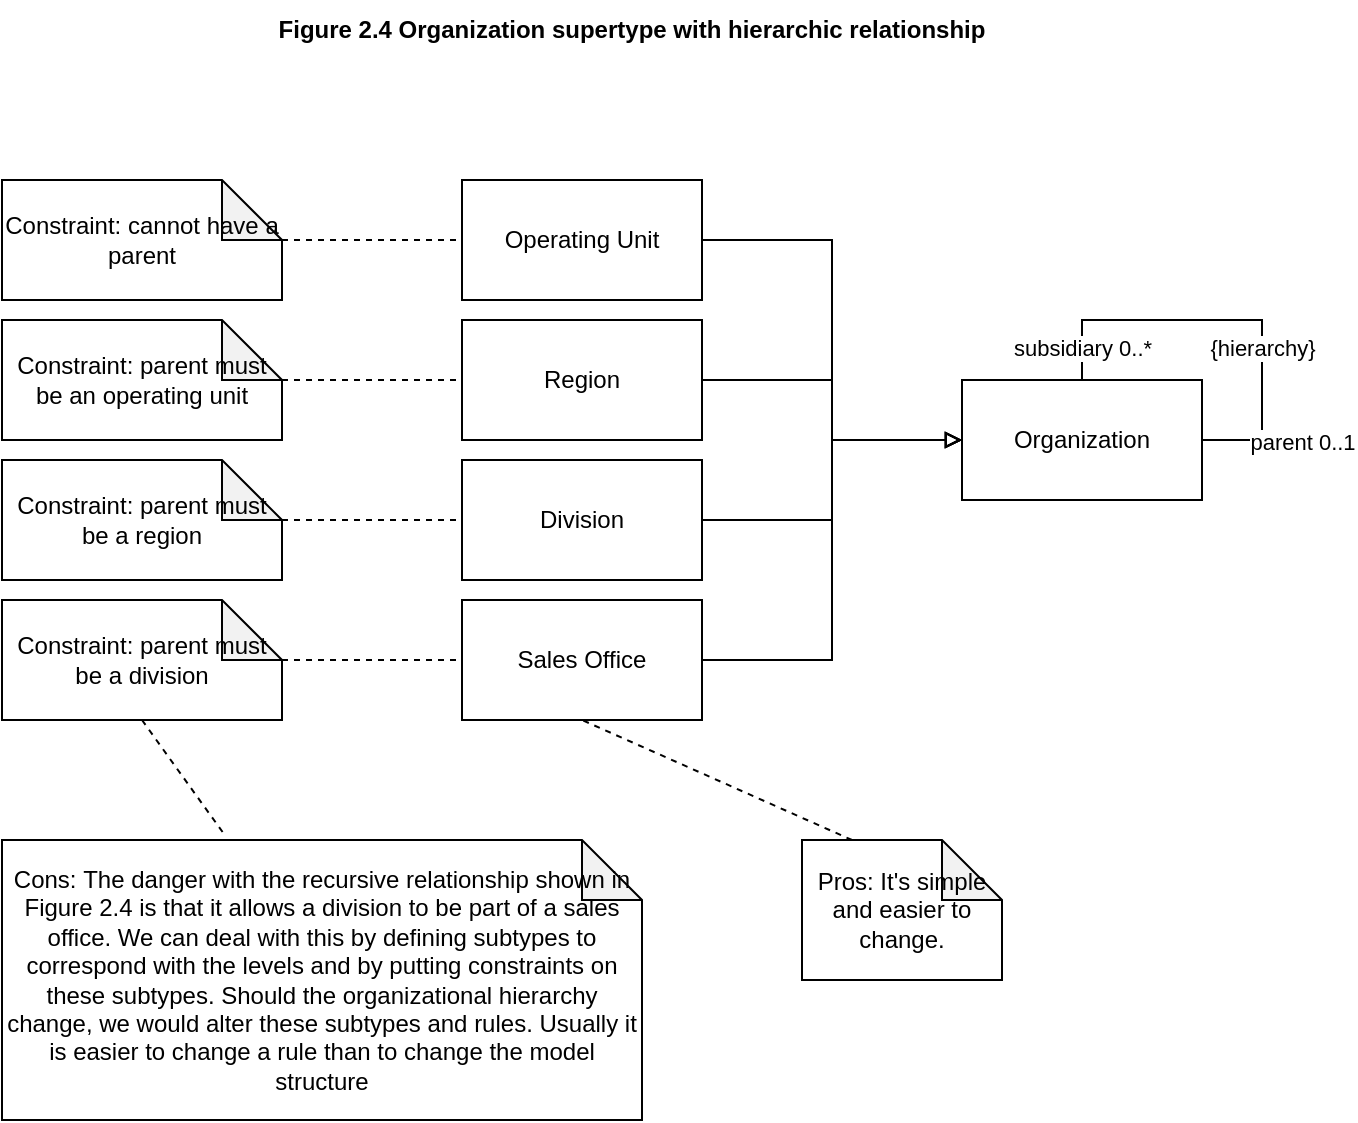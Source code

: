 <mxfile version="20.2.8" type="device"><diagram id="9qcoIvDkOtP1Ot1AUUI5" name="Page-1"><mxGraphModel dx="1426" dy="852" grid="1" gridSize="10" guides="1" tooltips="1" connect="1" arrows="1" fold="1" page="1" pageScale="1" pageWidth="850" pageHeight="1100" math="0" shadow="0"><root><mxCell id="0"/><mxCell id="1" parent="0"/><mxCell id="v0To5dQC1nnuXEylRbWz-1" value="Organization" style="rounded=0;whiteSpace=wrap;html=1;" parent="1" vertex="1"><mxGeometry x="590" y="270" width="120" height="60" as="geometry"/></mxCell><mxCell id="v0To5dQC1nnuXEylRbWz-3" style="edgeStyle=orthogonalEdgeStyle;rounded=0;orthogonalLoop=1;jettySize=auto;html=1;endArrow=none;endFill=0;" parent="1" source="v0To5dQC1nnuXEylRbWz-1" target="v0To5dQC1nnuXEylRbWz-1" edge="1"><mxGeometry relative="1" as="geometry"><Array as="points"><mxPoint x="650" y="240"/><mxPoint x="740" y="240"/><mxPoint x="740" y="300"/></Array></mxGeometry></mxCell><mxCell id="v0To5dQC1nnuXEylRbWz-4" value="subsidiary 0..*" style="edgeLabel;html=1;align=center;verticalAlign=middle;resizable=0;points=[];" parent="v0To5dQC1nnuXEylRbWz-3" vertex="1" connectable="0"><mxGeometry x="-0.841" relative="1" as="geometry"><mxPoint as="offset"/></mxGeometry></mxCell><mxCell id="v0To5dQC1nnuXEylRbWz-5" value="parent 0..1" style="edgeLabel;html=1;align=center;verticalAlign=middle;resizable=0;points=[];" parent="v0To5dQC1nnuXEylRbWz-3" vertex="1" connectable="0"><mxGeometry x="0.837" y="1" relative="1" as="geometry"><mxPoint x="33" as="offset"/></mxGeometry></mxCell><mxCell id="v0To5dQC1nnuXEylRbWz-6" value="{hierarchy}" style="edgeLabel;html=1;align=center;verticalAlign=middle;resizable=0;points=[];" parent="v0To5dQC1nnuXEylRbWz-3" vertex="1" connectable="0"><mxGeometry x="0.273" relative="1" as="geometry"><mxPoint as="offset"/></mxGeometry></mxCell><mxCell id="v0To5dQC1nnuXEylRbWz-7" value="" style="edgeStyle=elbowEdgeStyle;elbow=horizontal;endArrow=block;html=1;rounded=0;entryX=0;entryY=0.5;entryDx=0;entryDy=0;endFill=0;exitX=1;exitY=0.5;exitDx=0;exitDy=0;" parent="1" source="v0To5dQC1nnuXEylRbWz-9" target="v0To5dQC1nnuXEylRbWz-1" edge="1"><mxGeometry width="50" height="50" relative="1" as="geometry"><mxPoint x="470" y="340" as="sourcePoint"/><mxPoint x="520" y="290" as="targetPoint"/></mxGeometry></mxCell><mxCell id="v0To5dQC1nnuXEylRbWz-8" value="Region" style="rounded=0;whiteSpace=wrap;html=1;" parent="1" vertex="1"><mxGeometry x="340" y="240" width="120" height="60" as="geometry"/></mxCell><mxCell id="v0To5dQC1nnuXEylRbWz-9" value="Operating Unit" style="rounded=0;whiteSpace=wrap;html=1;" parent="1" vertex="1"><mxGeometry x="340" y="170" width="120" height="60" as="geometry"/></mxCell><mxCell id="v0To5dQC1nnuXEylRbWz-10" value="Division" style="rounded=0;whiteSpace=wrap;html=1;" parent="1" vertex="1"><mxGeometry x="340" y="310" width="120" height="60" as="geometry"/></mxCell><mxCell id="v0To5dQC1nnuXEylRbWz-11" value="Sales Office" style="rounded=0;whiteSpace=wrap;html=1;" parent="1" vertex="1"><mxGeometry x="340" y="380" width="120" height="60" as="geometry"/></mxCell><mxCell id="v0To5dQC1nnuXEylRbWz-12" value="" style="edgeStyle=elbowEdgeStyle;elbow=horizontal;endArrow=block;html=1;rounded=0;exitX=1;exitY=0.5;exitDx=0;exitDy=0;endFill=0;" parent="1" source="v0To5dQC1nnuXEylRbWz-8" edge="1"><mxGeometry width="50" height="50" relative="1" as="geometry"><mxPoint x="480" y="410" as="sourcePoint"/><mxPoint x="590" y="300" as="targetPoint"/><Array as="points"/></mxGeometry></mxCell><mxCell id="v0To5dQC1nnuXEylRbWz-13" value="" style="edgeStyle=elbowEdgeStyle;elbow=horizontal;endArrow=block;html=1;rounded=0;entryX=0;entryY=0.5;entryDx=0;entryDy=0;exitX=1;exitY=0.5;exitDx=0;exitDy=0;endFill=0;" parent="1" source="v0To5dQC1nnuXEylRbWz-10" target="v0To5dQC1nnuXEylRbWz-1" edge="1"><mxGeometry width="50" height="50" relative="1" as="geometry"><mxPoint x="510" y="430" as="sourcePoint"/><mxPoint x="560" y="380" as="targetPoint"/></mxGeometry></mxCell><mxCell id="v0To5dQC1nnuXEylRbWz-14" value="" style="edgeStyle=elbowEdgeStyle;elbow=horizontal;endArrow=block;html=1;rounded=0;endFill=0;" parent="1" source="v0To5dQC1nnuXEylRbWz-11" edge="1"><mxGeometry width="50" height="50" relative="1" as="geometry"><mxPoint x="530" y="350" as="sourcePoint"/><mxPoint x="590" y="300" as="targetPoint"/></mxGeometry></mxCell><mxCell id="v0To5dQC1nnuXEylRbWz-15" value="Constraint: parent must be an operating unit" style="shape=note;whiteSpace=wrap;html=1;backgroundOutline=1;darkOpacity=0.05;" parent="1" vertex="1"><mxGeometry x="110" y="240" width="140" height="60" as="geometry"/></mxCell><mxCell id="v0To5dQC1nnuXEylRbWz-19" value="Constraint: cannot have a parent" style="shape=note;whiteSpace=wrap;html=1;backgroundOutline=1;darkOpacity=0.05;" parent="1" vertex="1"><mxGeometry x="110" y="170" width="140" height="60" as="geometry"/></mxCell><mxCell id="v0To5dQC1nnuXEylRbWz-21" value="Constraint: parent must be a region" style="shape=note;whiteSpace=wrap;html=1;backgroundOutline=1;darkOpacity=0.05;" parent="1" vertex="1"><mxGeometry x="110" y="310" width="140" height="60" as="geometry"/></mxCell><mxCell id="v0To5dQC1nnuXEylRbWz-22" value="Constraint: parent must be a division" style="shape=note;whiteSpace=wrap;html=1;backgroundOutline=1;darkOpacity=0.05;" parent="1" vertex="1"><mxGeometry x="110" y="380" width="140" height="60" as="geometry"/></mxCell><mxCell id="pIJ1_PCN5eXEJyvKy0nt-1" value="Pros: It's simple and easier to change." style="shape=note;whiteSpace=wrap;html=1;backgroundOutline=1;darkOpacity=0.05;" vertex="1" parent="1"><mxGeometry x="510" y="500" width="100" height="70" as="geometry"/></mxCell><mxCell id="pIJ1_PCN5eXEJyvKy0nt-2" value="Cons:&amp;nbsp;The danger with the recursive relationship shown in Figure 2.4 is that it allows a division to be part of a sales office. We can deal with this by defining subtypes to correspond with the levels and by putting constraints on these subtypes. Should the organizational hierarchy change, we would alter these subtypes and rules. Usually it is easier to change a rule than to change the model structure" style="shape=note;whiteSpace=wrap;html=1;backgroundOutline=1;darkOpacity=0.05;" vertex="1" parent="1"><mxGeometry x="110" y="500" width="320" height="140" as="geometry"/></mxCell><mxCell id="pIJ1_PCN5eXEJyvKy0nt-3" value="" style="endArrow=none;dashed=1;html=1;rounded=0;exitX=0;exitY=0;exitDx=140;exitDy=30;exitPerimeter=0;" edge="1" parent="1" source="v0To5dQC1nnuXEylRbWz-19" target="v0To5dQC1nnuXEylRbWz-9"><mxGeometry width="50" height="50" relative="1" as="geometry"><mxPoint x="400" y="420" as="sourcePoint"/><mxPoint x="450" y="370" as="targetPoint"/></mxGeometry></mxCell><mxCell id="pIJ1_PCN5eXEJyvKy0nt-4" value="" style="endArrow=none;dashed=1;html=1;rounded=0;exitX=0;exitY=0;exitDx=140;exitDy=30;exitPerimeter=0;entryX=0;entryY=0.5;entryDx=0;entryDy=0;" edge="1" parent="1" source="v0To5dQC1nnuXEylRbWz-15" target="v0To5dQC1nnuXEylRbWz-8"><mxGeometry width="50" height="50" relative="1" as="geometry"><mxPoint x="260" y="210" as="sourcePoint"/><mxPoint x="350" y="210" as="targetPoint"/></mxGeometry></mxCell><mxCell id="pIJ1_PCN5eXEJyvKy0nt-5" value="" style="endArrow=none;dashed=1;html=1;rounded=0;exitX=0;exitY=0;exitDx=140;exitDy=30;exitPerimeter=0;entryX=0;entryY=0.5;entryDx=0;entryDy=0;" edge="1" parent="1" source="v0To5dQC1nnuXEylRbWz-21" target="v0To5dQC1nnuXEylRbWz-10"><mxGeometry width="50" height="50" relative="1" as="geometry"><mxPoint x="260" y="280" as="sourcePoint"/><mxPoint x="350" y="280" as="targetPoint"/></mxGeometry></mxCell><mxCell id="pIJ1_PCN5eXEJyvKy0nt-6" value="" style="endArrow=none;dashed=1;html=1;rounded=0;exitX=0;exitY=0;exitDx=140;exitDy=30;exitPerimeter=0;entryX=0;entryY=0.5;entryDx=0;entryDy=0;" edge="1" parent="1" source="v0To5dQC1nnuXEylRbWz-22" target="v0To5dQC1nnuXEylRbWz-11"><mxGeometry width="50" height="50" relative="1" as="geometry"><mxPoint x="260" y="350" as="sourcePoint"/><mxPoint x="350" y="350" as="targetPoint"/></mxGeometry></mxCell><mxCell id="pIJ1_PCN5eXEJyvKy0nt-7" value="" style="endArrow=none;dashed=1;html=1;rounded=0;exitX=0;exitY=0;exitDx=25;exitDy=0;exitPerimeter=0;entryX=0.5;entryY=1;entryDx=0;entryDy=0;" edge="1" parent="1" source="pIJ1_PCN5eXEJyvKy0nt-1" target="v0To5dQC1nnuXEylRbWz-11"><mxGeometry width="50" height="50" relative="1" as="geometry"><mxPoint x="260" y="420" as="sourcePoint"/><mxPoint x="350" y="420" as="targetPoint"/></mxGeometry></mxCell><mxCell id="pIJ1_PCN5eXEJyvKy0nt-8" value="" style="endArrow=none;dashed=1;html=1;rounded=0;exitX=0.5;exitY=1;exitDx=0;exitDy=0;exitPerimeter=0;entryX=0.347;entryY=-0.021;entryDx=0;entryDy=0;entryPerimeter=0;" edge="1" parent="1" source="v0To5dQC1nnuXEylRbWz-22" target="pIJ1_PCN5eXEJyvKy0nt-2"><mxGeometry width="50" height="50" relative="1" as="geometry"><mxPoint x="170" y="520" as="sourcePoint"/><mxPoint x="364.04" y="451.02" as="targetPoint"/></mxGeometry></mxCell><mxCell id="pIJ1_PCN5eXEJyvKy0nt-9" value="Figure 2.4 Organization supertype with hierarchic relationship" style="text;html=1;strokeColor=none;fillColor=none;align=center;verticalAlign=middle;whiteSpace=wrap;rounded=0;fontStyle=1" vertex="1" parent="1"><mxGeometry x="240" y="80" width="370" height="30" as="geometry"/></mxCell></root></mxGraphModel></diagram></mxfile>